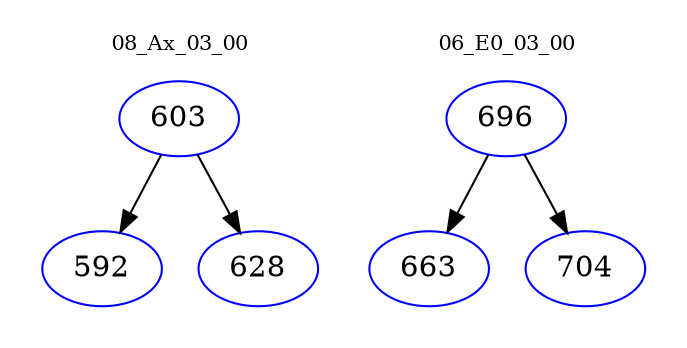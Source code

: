 digraph{
subgraph cluster_0 {
color = white
label = "08_Ax_03_00";
fontsize=10;
T0_603 [label="603", color="blue"]
T0_603 -> T0_592 [color="black"]
T0_592 [label="592", color="blue"]
T0_603 -> T0_628 [color="black"]
T0_628 [label="628", color="blue"]
}
subgraph cluster_1 {
color = white
label = "06_E0_03_00";
fontsize=10;
T1_696 [label="696", color="blue"]
T1_696 -> T1_663 [color="black"]
T1_663 [label="663", color="blue"]
T1_696 -> T1_704 [color="black"]
T1_704 [label="704", color="blue"]
}
}
